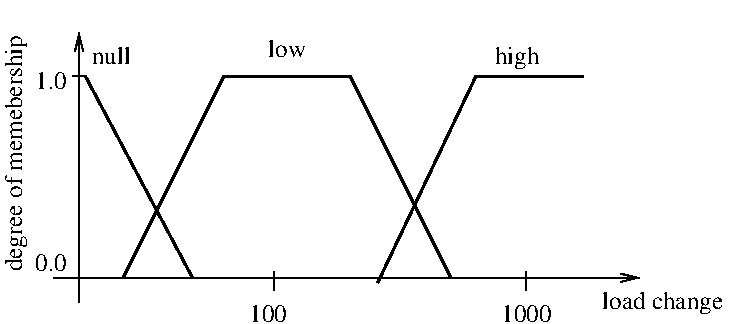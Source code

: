 #FIG 3.2  Produced by xfig version 3.2.5b
Portrait
Center
Metric
A4      
100.00
Single
-2
1200 2
2 1 0 1 0 7 50 -1 -1 0.000 0 0 -1 1 0 2
	0 0 1.00 60.00 120.00
	 900 2340 900 405
2 1 0 2 0 7 50 -1 -1 0.000 0 0 -1 0 0 3
	 3033 2196 3735 720 4500 720
2 1 0 2 0 7 50 -1 -1 0.000 0 0 -1 0 0 2
	 945 720 1710 2160
2 1 0 2 0 7 50 -1 -1 0.000 0 0 -1 0 0 4
	 1215 2160 1935 720 2835 720 3555 2160
2 1 0 1 0 7 50 -1 -1 0.000 0 0 -1 0 0 2
	 945 720 855 720
2 1 0 1 0 7 50 -1 -1 0.000 0 0 -1 1 0 2
	0 0 1.00 60.00 120.00
	 720 2160 4905 2160
2 1 0 1 0 7 50 -1 -1 0.000 0 0 -1 0 0 2
	 2295 2115 2295 2250
2 1 0 1 0 7 50 -1 -1 0.000 0 0 -1 0 0 2
	 4095 2115 4095 2250
4 0 0 50 -1 0 12 0.0000 4 180 990 4635 2385 load change\001
4 0 0 50 -1 0 12 0.0000 4 135 330 990 630 null\001
4 0 0 50 -1 0 12 0.0000 4 135 300 2250 585 low\001
4 0 0 50 -1 0 12 0.0000 4 180 375 3870 630 high\001
4 0 0 50 -1 0 12 0.0000 4 135 255 585 810 1.0\001
4 0 0 50 -1 0 12 0.0000 4 135 255 585 2115 0.0\001
4 0 0 50 -1 0 12 0.0000 4 135 315 2115 2475 100\001
4 0 0 50 -1 0 12 0.0000 4 135 420 3915 2475 1000\001
4 0 0 50 -1 0 12 1.5708 4 180 1875 495 2115 degree of memebership\001
